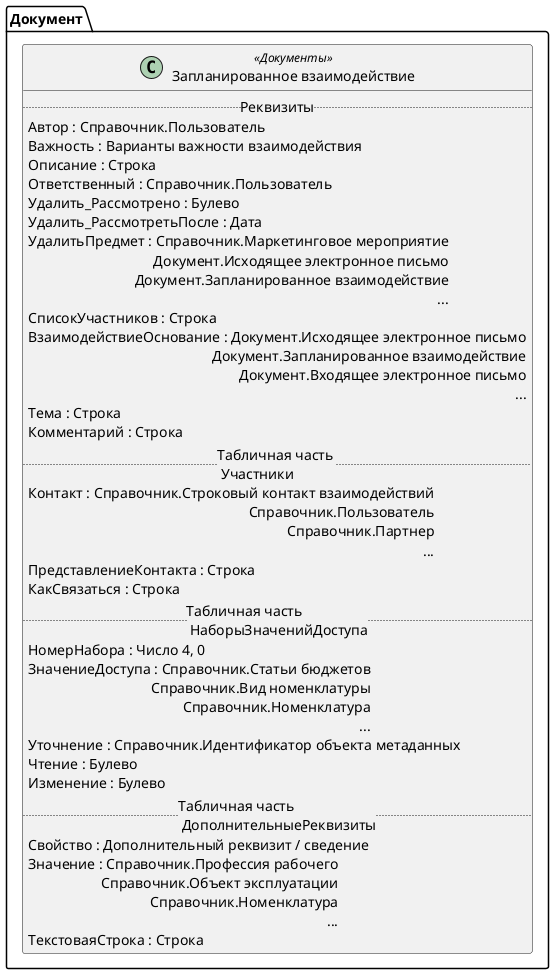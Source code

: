 ﻿@startuml ЗапланированноеВзаимодействие
'!include templates.wsd
'..\include templates.wsd
class Документ.ЗапланированноеВзаимодействие as "Запланированное взаимодействие" <<Документы>>
{
..Реквизиты..
Автор : Справочник.Пользователь
Важность : Варианты важности взаимодействия
Описание : Строка
Ответственный : Справочник.Пользователь
Удалить_Рассмотрено : Булево
Удалить_РассмотретьПосле : Дата
УдалитьПредмет : Справочник.Маркетинговое мероприятие\rДокумент.Исходящее электронное письмо\rДокумент.Запланированное взаимодействие\r...
СписокУчастников : Строка
ВзаимодействиеОснование : Документ.Исходящее электронное письмо\rДокумент.Запланированное взаимодействие\rДокумент.Входящее электронное письмо\r...
Тема : Строка
Комментарий : Строка
..Табличная часть \n Участники..
Контакт : Справочник.Строковый контакт взаимодействий\rСправочник.Пользователь\rСправочник.Партнер\r...
ПредставлениеКонтакта : Строка
КакСвязаться : Строка
..Табличная часть \n НаборыЗначенийДоступа..
НомерНабора : Число 4, 0
ЗначениеДоступа : Справочник.Статьи бюджетов\rСправочник.Вид номенклатуры\rСправочник.Номенклатура\r...
Уточнение : Справочник.Идентификатор объекта метаданных
Чтение : Булево
Изменение : Булево
..Табличная часть \n ДополнительныеРеквизиты..
Свойство : Дополнительный реквизит / сведение
Значение : Справочник.Профессия рабочего\rСправочник.Объект эксплуатации\rСправочник.Номенклатура\r...
ТекстоваяСтрока : Строка
}
@enduml
